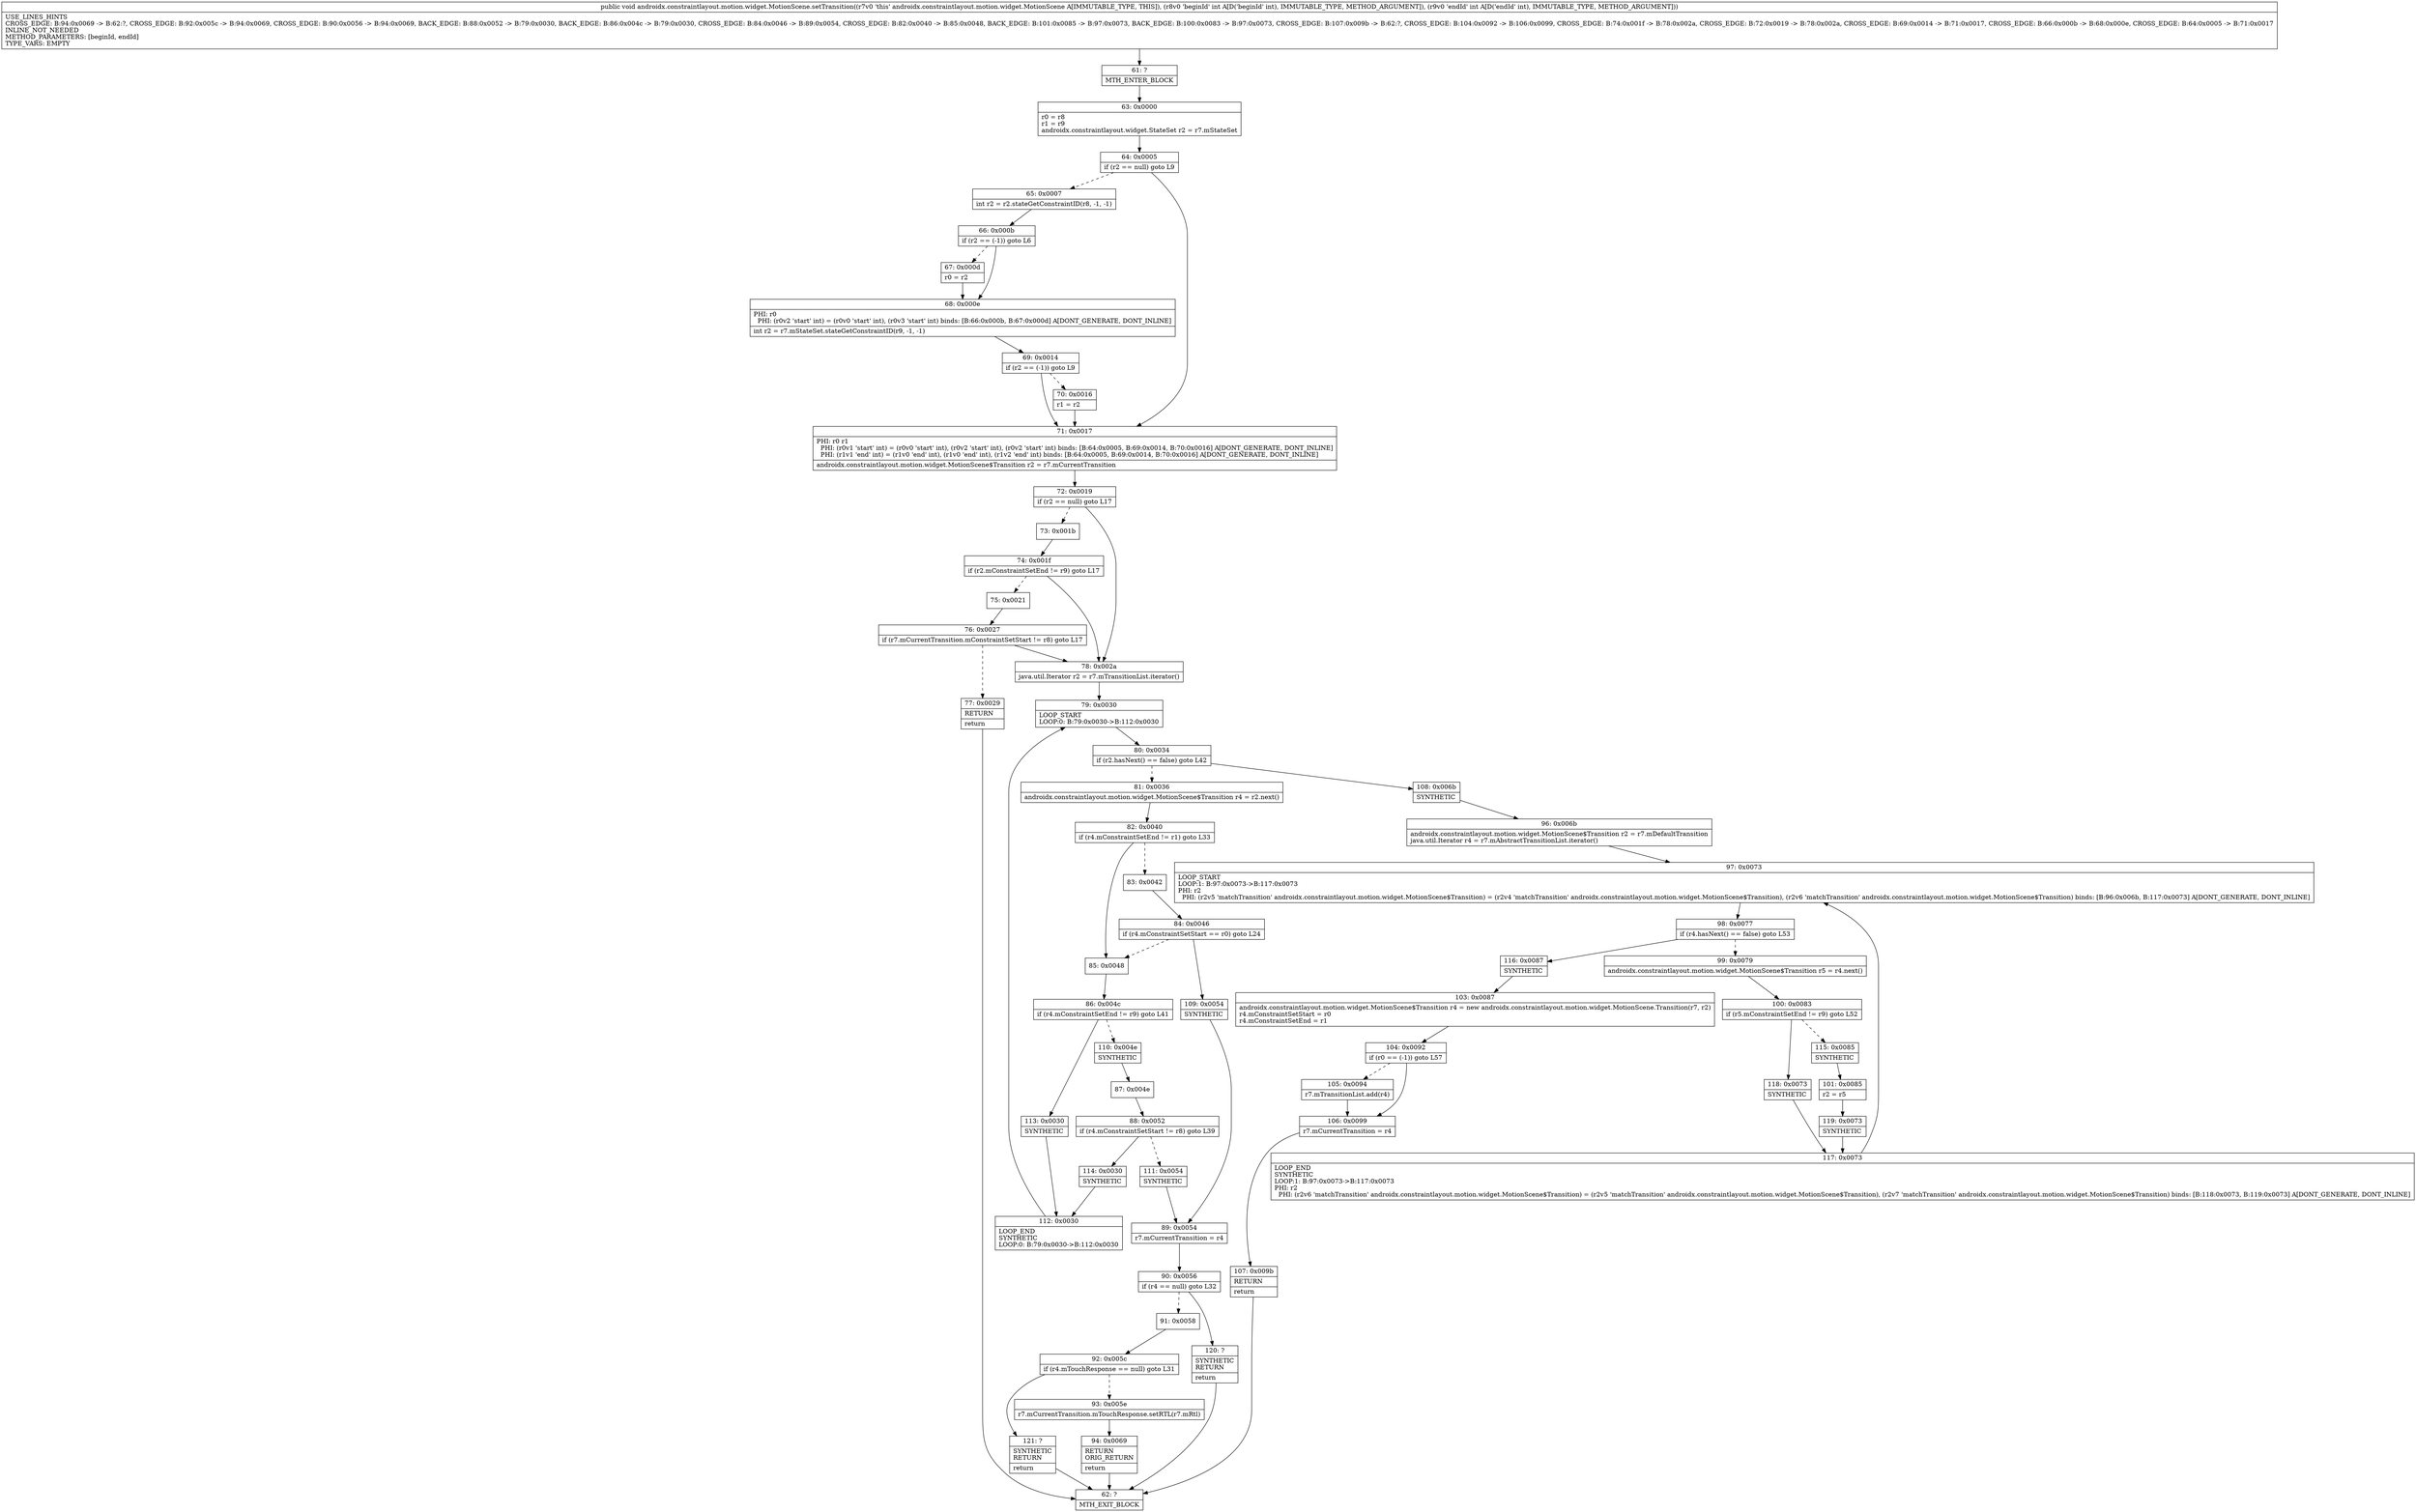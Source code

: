 digraph "CFG forandroidx.constraintlayout.motion.widget.MotionScene.setTransition(II)V" {
Node_61 [shape=record,label="{61\:\ ?|MTH_ENTER_BLOCK\l}"];
Node_63 [shape=record,label="{63\:\ 0x0000|r0 = r8\lr1 = r9\landroidx.constraintlayout.widget.StateSet r2 = r7.mStateSet\l}"];
Node_64 [shape=record,label="{64\:\ 0x0005|if (r2 == null) goto L9\l}"];
Node_65 [shape=record,label="{65\:\ 0x0007|int r2 = r2.stateGetConstraintID(r8, \-1, \-1)\l}"];
Node_66 [shape=record,label="{66\:\ 0x000b|if (r2 == (\-1)) goto L6\l}"];
Node_67 [shape=record,label="{67\:\ 0x000d|r0 = r2\l}"];
Node_68 [shape=record,label="{68\:\ 0x000e|PHI: r0 \l  PHI: (r0v2 'start' int) = (r0v0 'start' int), (r0v3 'start' int) binds: [B:66:0x000b, B:67:0x000d] A[DONT_GENERATE, DONT_INLINE]\l|int r2 = r7.mStateSet.stateGetConstraintID(r9, \-1, \-1)\l}"];
Node_69 [shape=record,label="{69\:\ 0x0014|if (r2 == (\-1)) goto L9\l}"];
Node_70 [shape=record,label="{70\:\ 0x0016|r1 = r2\l}"];
Node_71 [shape=record,label="{71\:\ 0x0017|PHI: r0 r1 \l  PHI: (r0v1 'start' int) = (r0v0 'start' int), (r0v2 'start' int), (r0v2 'start' int) binds: [B:64:0x0005, B:69:0x0014, B:70:0x0016] A[DONT_GENERATE, DONT_INLINE]\l  PHI: (r1v1 'end' int) = (r1v0 'end' int), (r1v0 'end' int), (r1v2 'end' int) binds: [B:64:0x0005, B:69:0x0014, B:70:0x0016] A[DONT_GENERATE, DONT_INLINE]\l|androidx.constraintlayout.motion.widget.MotionScene$Transition r2 = r7.mCurrentTransition\l}"];
Node_72 [shape=record,label="{72\:\ 0x0019|if (r2 == null) goto L17\l}"];
Node_73 [shape=record,label="{73\:\ 0x001b}"];
Node_74 [shape=record,label="{74\:\ 0x001f|if (r2.mConstraintSetEnd != r9) goto L17\l}"];
Node_75 [shape=record,label="{75\:\ 0x0021}"];
Node_76 [shape=record,label="{76\:\ 0x0027|if (r7.mCurrentTransition.mConstraintSetStart != r8) goto L17\l}"];
Node_77 [shape=record,label="{77\:\ 0x0029|RETURN\l|return\l}"];
Node_62 [shape=record,label="{62\:\ ?|MTH_EXIT_BLOCK\l}"];
Node_78 [shape=record,label="{78\:\ 0x002a|java.util.Iterator r2 = r7.mTransitionList.iterator()\l}"];
Node_79 [shape=record,label="{79\:\ 0x0030|LOOP_START\lLOOP:0: B:79:0x0030\-\>B:112:0x0030\l}"];
Node_80 [shape=record,label="{80\:\ 0x0034|if (r2.hasNext() == false) goto L42\l}"];
Node_81 [shape=record,label="{81\:\ 0x0036|androidx.constraintlayout.motion.widget.MotionScene$Transition r4 = r2.next()\l}"];
Node_82 [shape=record,label="{82\:\ 0x0040|if (r4.mConstraintSetEnd != r1) goto L33\l}"];
Node_83 [shape=record,label="{83\:\ 0x0042}"];
Node_84 [shape=record,label="{84\:\ 0x0046|if (r4.mConstraintSetStart == r0) goto L24\l}"];
Node_109 [shape=record,label="{109\:\ 0x0054|SYNTHETIC\l}"];
Node_89 [shape=record,label="{89\:\ 0x0054|r7.mCurrentTransition = r4\l}"];
Node_90 [shape=record,label="{90\:\ 0x0056|if (r4 == null) goto L32\l}"];
Node_91 [shape=record,label="{91\:\ 0x0058}"];
Node_92 [shape=record,label="{92\:\ 0x005c|if (r4.mTouchResponse == null) goto L31\l}"];
Node_93 [shape=record,label="{93\:\ 0x005e|r7.mCurrentTransition.mTouchResponse.setRTL(r7.mRtl)\l}"];
Node_94 [shape=record,label="{94\:\ 0x0069|RETURN\lORIG_RETURN\l|return\l}"];
Node_121 [shape=record,label="{121\:\ ?|SYNTHETIC\lRETURN\l|return\l}"];
Node_120 [shape=record,label="{120\:\ ?|SYNTHETIC\lRETURN\l|return\l}"];
Node_85 [shape=record,label="{85\:\ 0x0048}"];
Node_86 [shape=record,label="{86\:\ 0x004c|if (r4.mConstraintSetEnd != r9) goto L41\l}"];
Node_110 [shape=record,label="{110\:\ 0x004e|SYNTHETIC\l}"];
Node_87 [shape=record,label="{87\:\ 0x004e}"];
Node_88 [shape=record,label="{88\:\ 0x0052|if (r4.mConstraintSetStart != r8) goto L39\l}"];
Node_111 [shape=record,label="{111\:\ 0x0054|SYNTHETIC\l}"];
Node_114 [shape=record,label="{114\:\ 0x0030|SYNTHETIC\l}"];
Node_112 [shape=record,label="{112\:\ 0x0030|LOOP_END\lSYNTHETIC\lLOOP:0: B:79:0x0030\-\>B:112:0x0030\l}"];
Node_113 [shape=record,label="{113\:\ 0x0030|SYNTHETIC\l}"];
Node_108 [shape=record,label="{108\:\ 0x006b|SYNTHETIC\l}"];
Node_96 [shape=record,label="{96\:\ 0x006b|androidx.constraintlayout.motion.widget.MotionScene$Transition r2 = r7.mDefaultTransition\ljava.util.Iterator r4 = r7.mAbstractTransitionList.iterator()\l}"];
Node_97 [shape=record,label="{97\:\ 0x0073|LOOP_START\lLOOP:1: B:97:0x0073\-\>B:117:0x0073\lPHI: r2 \l  PHI: (r2v5 'matchTransition' androidx.constraintlayout.motion.widget.MotionScene$Transition) = (r2v4 'matchTransition' androidx.constraintlayout.motion.widget.MotionScene$Transition), (r2v6 'matchTransition' androidx.constraintlayout.motion.widget.MotionScene$Transition) binds: [B:96:0x006b, B:117:0x0073] A[DONT_GENERATE, DONT_INLINE]\l}"];
Node_98 [shape=record,label="{98\:\ 0x0077|if (r4.hasNext() == false) goto L53\l}"];
Node_99 [shape=record,label="{99\:\ 0x0079|androidx.constraintlayout.motion.widget.MotionScene$Transition r5 = r4.next()\l}"];
Node_100 [shape=record,label="{100\:\ 0x0083|if (r5.mConstraintSetEnd != r9) goto L52\l}"];
Node_115 [shape=record,label="{115\:\ 0x0085|SYNTHETIC\l}"];
Node_101 [shape=record,label="{101\:\ 0x0085|r2 = r5\l}"];
Node_119 [shape=record,label="{119\:\ 0x0073|SYNTHETIC\l}"];
Node_117 [shape=record,label="{117\:\ 0x0073|LOOP_END\lSYNTHETIC\lLOOP:1: B:97:0x0073\-\>B:117:0x0073\lPHI: r2 \l  PHI: (r2v6 'matchTransition' androidx.constraintlayout.motion.widget.MotionScene$Transition) = (r2v5 'matchTransition' androidx.constraintlayout.motion.widget.MotionScene$Transition), (r2v7 'matchTransition' androidx.constraintlayout.motion.widget.MotionScene$Transition) binds: [B:118:0x0073, B:119:0x0073] A[DONT_GENERATE, DONT_INLINE]\l}"];
Node_118 [shape=record,label="{118\:\ 0x0073|SYNTHETIC\l}"];
Node_116 [shape=record,label="{116\:\ 0x0087|SYNTHETIC\l}"];
Node_103 [shape=record,label="{103\:\ 0x0087|androidx.constraintlayout.motion.widget.MotionScene$Transition r4 = new androidx.constraintlayout.motion.widget.MotionScene.Transition(r7, r2)\lr4.mConstraintSetStart = r0\lr4.mConstraintSetEnd = r1\l}"];
Node_104 [shape=record,label="{104\:\ 0x0092|if (r0 == (\-1)) goto L57\l}"];
Node_105 [shape=record,label="{105\:\ 0x0094|r7.mTransitionList.add(r4)\l}"];
Node_106 [shape=record,label="{106\:\ 0x0099|r7.mCurrentTransition = r4\l}"];
Node_107 [shape=record,label="{107\:\ 0x009b|RETURN\l|return\l}"];
MethodNode[shape=record,label="{public void androidx.constraintlayout.motion.widget.MotionScene.setTransition((r7v0 'this' androidx.constraintlayout.motion.widget.MotionScene A[IMMUTABLE_TYPE, THIS]), (r8v0 'beginId' int A[D('beginId' int), IMMUTABLE_TYPE, METHOD_ARGUMENT]), (r9v0 'endId' int A[D('endId' int), IMMUTABLE_TYPE, METHOD_ARGUMENT]))  | USE_LINES_HINTS\lCROSS_EDGE: B:94:0x0069 \-\> B:62:?, CROSS_EDGE: B:92:0x005c \-\> B:94:0x0069, CROSS_EDGE: B:90:0x0056 \-\> B:94:0x0069, BACK_EDGE: B:88:0x0052 \-\> B:79:0x0030, BACK_EDGE: B:86:0x004c \-\> B:79:0x0030, CROSS_EDGE: B:84:0x0046 \-\> B:89:0x0054, CROSS_EDGE: B:82:0x0040 \-\> B:85:0x0048, BACK_EDGE: B:101:0x0085 \-\> B:97:0x0073, BACK_EDGE: B:100:0x0083 \-\> B:97:0x0073, CROSS_EDGE: B:107:0x009b \-\> B:62:?, CROSS_EDGE: B:104:0x0092 \-\> B:106:0x0099, CROSS_EDGE: B:74:0x001f \-\> B:78:0x002a, CROSS_EDGE: B:72:0x0019 \-\> B:78:0x002a, CROSS_EDGE: B:69:0x0014 \-\> B:71:0x0017, CROSS_EDGE: B:66:0x000b \-\> B:68:0x000e, CROSS_EDGE: B:64:0x0005 \-\> B:71:0x0017\lINLINE_NOT_NEEDED\lMETHOD_PARAMETERS: [beginId, endId]\lTYPE_VARS: EMPTY\l}"];
MethodNode -> Node_61;Node_61 -> Node_63;
Node_63 -> Node_64;
Node_64 -> Node_65[style=dashed];
Node_64 -> Node_71;
Node_65 -> Node_66;
Node_66 -> Node_67[style=dashed];
Node_66 -> Node_68;
Node_67 -> Node_68;
Node_68 -> Node_69;
Node_69 -> Node_70[style=dashed];
Node_69 -> Node_71;
Node_70 -> Node_71;
Node_71 -> Node_72;
Node_72 -> Node_73[style=dashed];
Node_72 -> Node_78;
Node_73 -> Node_74;
Node_74 -> Node_75[style=dashed];
Node_74 -> Node_78;
Node_75 -> Node_76;
Node_76 -> Node_77[style=dashed];
Node_76 -> Node_78;
Node_77 -> Node_62;
Node_78 -> Node_79;
Node_79 -> Node_80;
Node_80 -> Node_81[style=dashed];
Node_80 -> Node_108;
Node_81 -> Node_82;
Node_82 -> Node_83[style=dashed];
Node_82 -> Node_85;
Node_83 -> Node_84;
Node_84 -> Node_85[style=dashed];
Node_84 -> Node_109;
Node_109 -> Node_89;
Node_89 -> Node_90;
Node_90 -> Node_91[style=dashed];
Node_90 -> Node_120;
Node_91 -> Node_92;
Node_92 -> Node_93[style=dashed];
Node_92 -> Node_121;
Node_93 -> Node_94;
Node_94 -> Node_62;
Node_121 -> Node_62;
Node_120 -> Node_62;
Node_85 -> Node_86;
Node_86 -> Node_110[style=dashed];
Node_86 -> Node_113;
Node_110 -> Node_87;
Node_87 -> Node_88;
Node_88 -> Node_111[style=dashed];
Node_88 -> Node_114;
Node_111 -> Node_89;
Node_114 -> Node_112;
Node_112 -> Node_79;
Node_113 -> Node_112;
Node_108 -> Node_96;
Node_96 -> Node_97;
Node_97 -> Node_98;
Node_98 -> Node_99[style=dashed];
Node_98 -> Node_116;
Node_99 -> Node_100;
Node_100 -> Node_115[style=dashed];
Node_100 -> Node_118;
Node_115 -> Node_101;
Node_101 -> Node_119;
Node_119 -> Node_117;
Node_117 -> Node_97;
Node_118 -> Node_117;
Node_116 -> Node_103;
Node_103 -> Node_104;
Node_104 -> Node_105[style=dashed];
Node_104 -> Node_106;
Node_105 -> Node_106;
Node_106 -> Node_107;
Node_107 -> Node_62;
}

